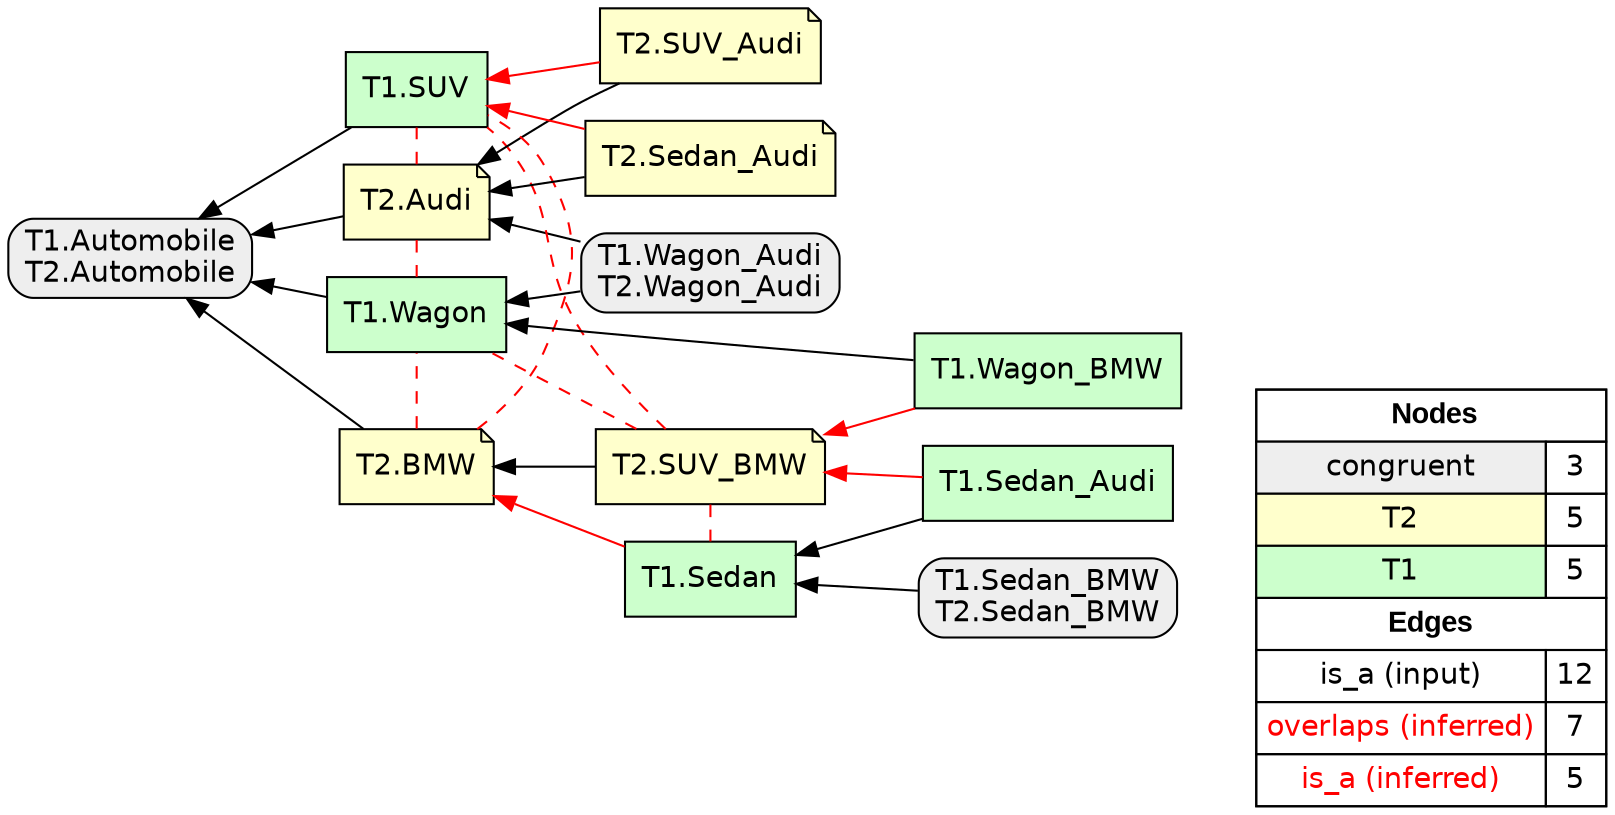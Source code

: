 digraph{
rankdir=RL
node[shape=box style="filled,rounded" fillcolor="#EEEEEE" fontname="helvetica"] 
"T1.Wagon_Audi\nT2.Wagon_Audi"
"T1.Automobile\nT2.Automobile"
"T1.Sedan_BMW\nT2.Sedan_BMW"
node[shape=note style=filled fillcolor="#FFFFCC" fontname="helvetica"] 
"T2.SUV_BMW"
"T2.Audi"
"T2.SUV_Audi"
"T2.BMW"
"T2.Sedan_Audi"
node[shape=box style=filled fillcolor="#CCFFCC" fontname="helvetica"] 
"T1.Wagon_BMW"
"T1.Wagon"
"T1.SUV"
"T1.Sedan_Audi"
"T1.Sedan"
edge[arrowhead=normal style=solid color="#000000" constraint=true penwidth=1]
"T1.Sedan_BMW\nT2.Sedan_BMW" -> "T1.Sedan"
"T1.Wagon" -> "T1.Automobile\nT2.Automobile"
"T1.Wagon_Audi\nT2.Wagon_Audi" -> "T1.Wagon"
"T1.Sedan_Audi" -> "T1.Sedan"
"T2.Audi" -> "T1.Automobile\nT2.Automobile"
"T2.SUV_Audi" -> "T2.Audi"
"T1.Wagon_Audi\nT2.Wagon_Audi" -> "T2.Audi"
"T1.SUV" -> "T1.Automobile\nT2.Automobile"
"T2.BMW" -> "T1.Automobile\nT2.Automobile"
"T2.Sedan_Audi" -> "T2.Audi"
"T1.Wagon_BMW" -> "T1.Wagon"
"T2.SUV_BMW" -> "T2.BMW"
edge[arrowhead=normal style=dotted color="#000000" constraint=true penwidth=1]
edge[arrowhead=none style=dashed color="#FF0000" constraint=false penwidth=1]
"T2.Audi" -> "T1.SUV"
"T2.SUV_BMW" -> "T1.Wagon"
"T2.BMW" -> "T1.Wagon"
"T2.SUV_BMW" -> "T1.Sedan"
"T2.BMW" -> "T1.SUV"
"T2.SUV_BMW" -> "T1.SUV"
"T2.Audi" -> "T1.Wagon"
edge[arrowhead=normal style=solid color="#FF0000" constraint=true penwidth=1]
"T1.Sedan" -> "T2.BMW"
"T1.Sedan_Audi" -> "T2.SUV_BMW"
"T1.Wagon_BMW" -> "T2.SUV_BMW"
"T2.SUV_Audi" -> "T1.SUV"
"T2.Sedan_Audi" -> "T1.SUV"
node[shape=box] 
{rank=source Legend [fillcolor= white margin=0 label=< 
 <TABLE BORDER="0" CELLBORDER="1" CELLSPACING="0" CELLPADDING="4"> 
<TR> <TD COLSPAN="2"><font face="Arial Black"> Nodes</font></TD> </TR> 
<TR> 
 <TD bgcolor="#EEEEEE" fontname="helvetica">congruent</TD> 
 <TD>3</TD> 
 </TR> 
<TR> 
 <TD bgcolor="#FFFFCC" fontname="helvetica">T2</TD> 
 <TD>5</TD> 
 </TR> 
<TR> 
 <TD bgcolor="#CCFFCC" fontname="helvetica">T1</TD> 
 <TD>5</TD> 
 </TR> 
<TR> <TD COLSPAN="2"><font face = "Arial Black"> Edges </font></TD> </TR> 
<TR> 
 <TD><font color ="#000000">is_a (input)</font></TD><TD>12</TD>
</TR>
<TR> 
 <TD><font color ="#FF0000">overlaps (inferred)</font></TD><TD>7</TD>
</TR>
<TR> 
 <TD><font color ="#FF0000">is_a (inferred)</font></TD><TD>5</TD>
</TR>
</TABLE> 
 >] } 
}